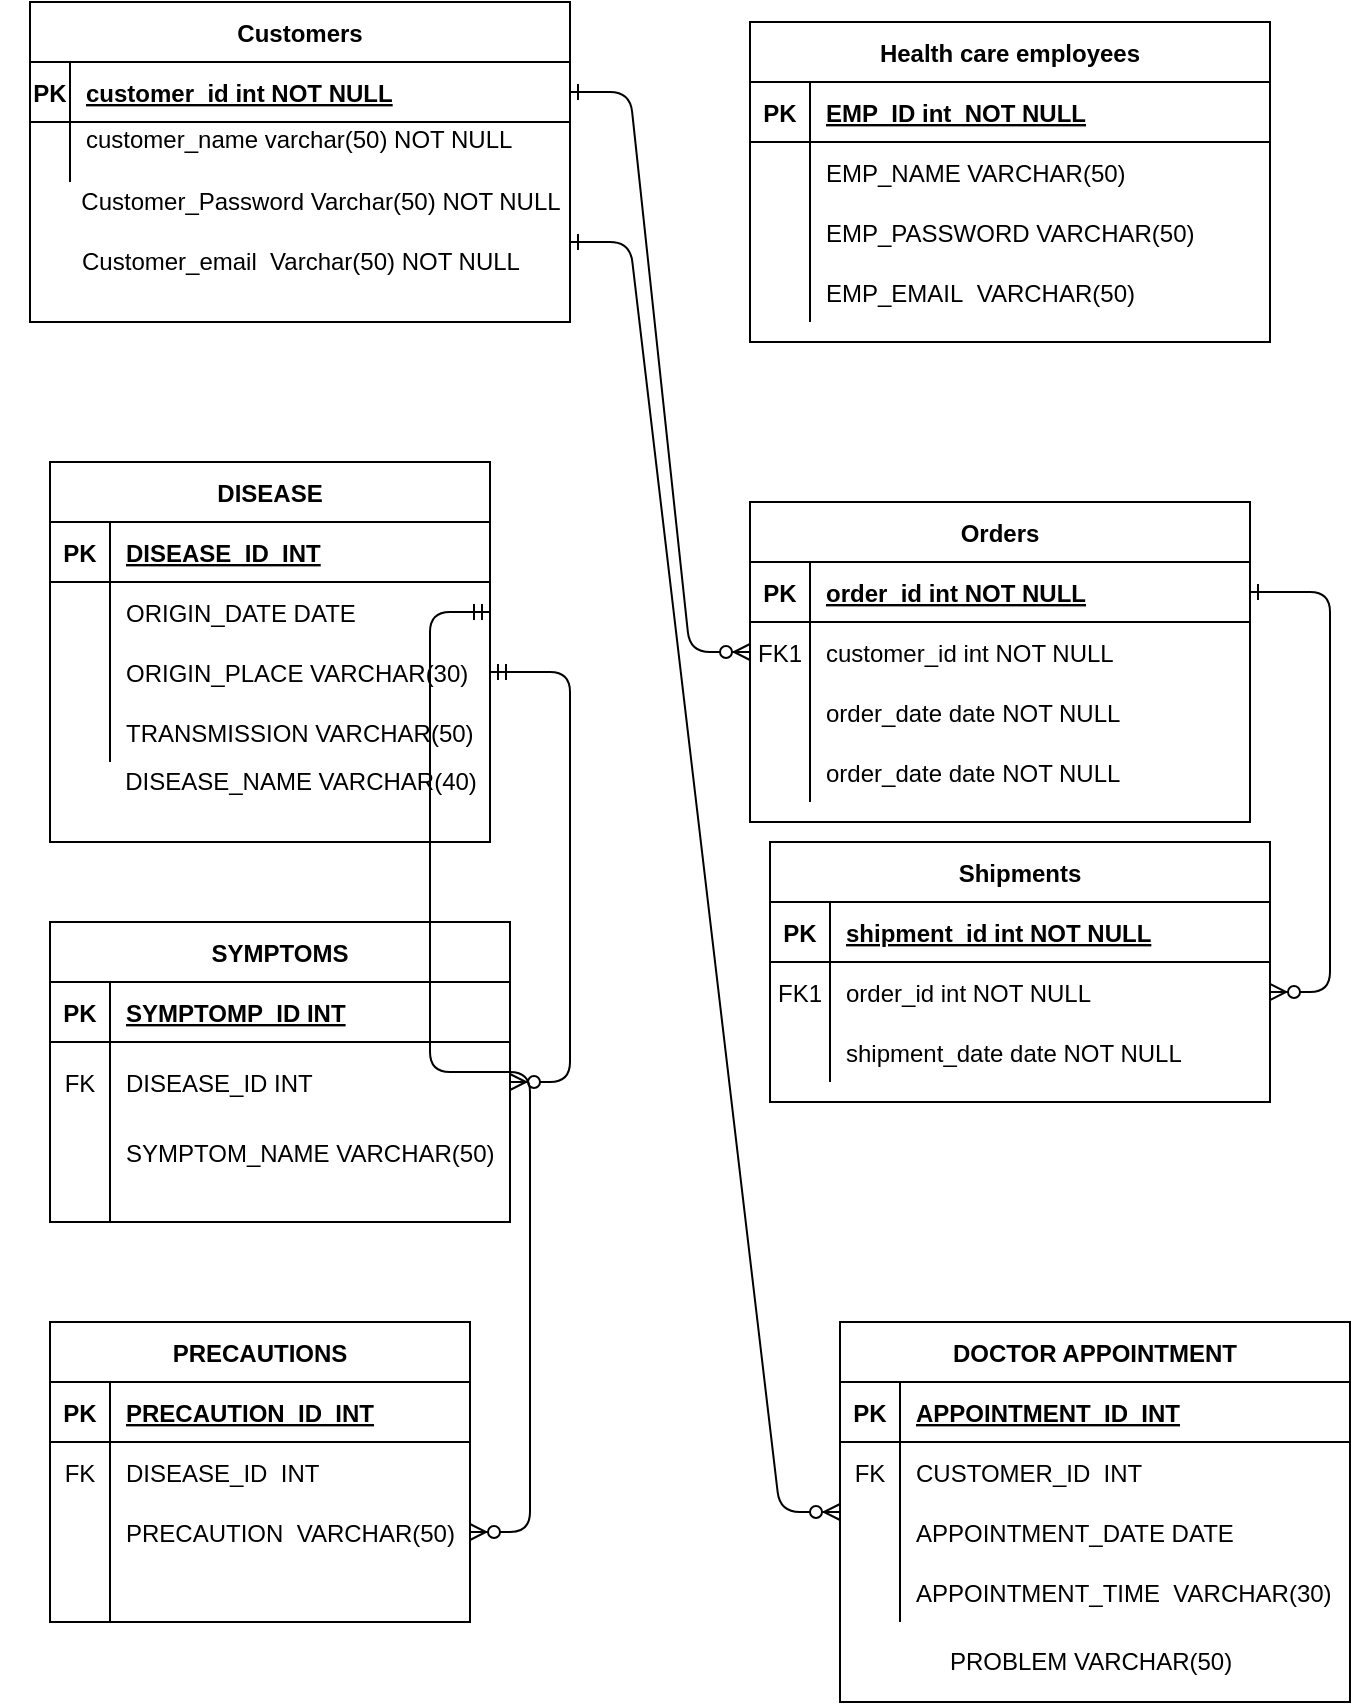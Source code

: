 <mxfile version="13.7.6" type="github">
  <diagram id="R2lEEEUBdFMjLlhIrx00" name="Page-1">
    <mxGraphModel dx="1038" dy="580" grid="1" gridSize="10" guides="1" tooltips="1" connect="1" arrows="1" fold="1" page="1" pageScale="1" pageWidth="850" pageHeight="1100" math="0" shadow="0" extFonts="Permanent Marker^https://fonts.googleapis.com/css?family=Permanent+Marker">
      <root>
        <mxCell id="0" />
        <mxCell id="1" parent="0" />
        <mxCell id="C-vyLk0tnHw3VtMMgP7b-1" value="" style="edgeStyle=entityRelationEdgeStyle;endArrow=ERzeroToMany;startArrow=ERone;endFill=1;startFill=0;" parent="1" source="C-vyLk0tnHw3VtMMgP7b-24" target="C-vyLk0tnHw3VtMMgP7b-6" edge="1">
          <mxGeometry width="100" height="100" relative="1" as="geometry">
            <mxPoint x="340" y="720" as="sourcePoint" />
            <mxPoint x="440" y="620" as="targetPoint" />
          </mxGeometry>
        </mxCell>
        <mxCell id="C-vyLk0tnHw3VtMMgP7b-12" value="" style="edgeStyle=entityRelationEdgeStyle;endArrow=ERzeroToMany;startArrow=ERone;endFill=1;startFill=0;" parent="1" source="C-vyLk0tnHw3VtMMgP7b-3" target="C-vyLk0tnHw3VtMMgP7b-17" edge="1">
          <mxGeometry width="100" height="100" relative="1" as="geometry">
            <mxPoint x="400" y="180" as="sourcePoint" />
            <mxPoint x="460" y="205" as="targetPoint" />
          </mxGeometry>
        </mxCell>
        <mxCell id="C-vyLk0tnHw3VtMMgP7b-13" value="Shipments" style="shape=table;startSize=30;container=1;collapsible=1;childLayout=tableLayout;fixedRows=1;rowLines=0;fontStyle=1;align=center;resizeLast=1;" parent="1" vertex="1">
          <mxGeometry x="480" y="430" width="250" height="130" as="geometry" />
        </mxCell>
        <mxCell id="C-vyLk0tnHw3VtMMgP7b-14" value="" style="shape=partialRectangle;collapsible=0;dropTarget=0;pointerEvents=0;fillColor=none;points=[[0,0.5],[1,0.5]];portConstraint=eastwest;top=0;left=0;right=0;bottom=1;" parent="C-vyLk0tnHw3VtMMgP7b-13" vertex="1">
          <mxGeometry y="30" width="250" height="30" as="geometry" />
        </mxCell>
        <mxCell id="C-vyLk0tnHw3VtMMgP7b-15" value="PK" style="shape=partialRectangle;overflow=hidden;connectable=0;fillColor=none;top=0;left=0;bottom=0;right=0;fontStyle=1;" parent="C-vyLk0tnHw3VtMMgP7b-14" vertex="1">
          <mxGeometry width="30" height="30" as="geometry" />
        </mxCell>
        <mxCell id="C-vyLk0tnHw3VtMMgP7b-16" value="shipment_id int NOT NULL " style="shape=partialRectangle;overflow=hidden;connectable=0;fillColor=none;top=0;left=0;bottom=0;right=0;align=left;spacingLeft=6;fontStyle=5;" parent="C-vyLk0tnHw3VtMMgP7b-14" vertex="1">
          <mxGeometry x="30" width="220" height="30" as="geometry" />
        </mxCell>
        <mxCell id="C-vyLk0tnHw3VtMMgP7b-17" value="" style="shape=partialRectangle;collapsible=0;dropTarget=0;pointerEvents=0;fillColor=none;points=[[0,0.5],[1,0.5]];portConstraint=eastwest;top=0;left=0;right=0;bottom=0;" parent="C-vyLk0tnHw3VtMMgP7b-13" vertex="1">
          <mxGeometry y="60" width="250" height="30" as="geometry" />
        </mxCell>
        <mxCell id="C-vyLk0tnHw3VtMMgP7b-18" value="FK1" style="shape=partialRectangle;overflow=hidden;connectable=0;fillColor=none;top=0;left=0;bottom=0;right=0;" parent="C-vyLk0tnHw3VtMMgP7b-17" vertex="1">
          <mxGeometry width="30" height="30" as="geometry" />
        </mxCell>
        <mxCell id="C-vyLk0tnHw3VtMMgP7b-19" value="order_id int NOT NULL" style="shape=partialRectangle;overflow=hidden;connectable=0;fillColor=none;top=0;left=0;bottom=0;right=0;align=left;spacingLeft=6;" parent="C-vyLk0tnHw3VtMMgP7b-17" vertex="1">
          <mxGeometry x="30" width="220" height="30" as="geometry" />
        </mxCell>
        <mxCell id="C-vyLk0tnHw3VtMMgP7b-20" value="" style="shape=partialRectangle;collapsible=0;dropTarget=0;pointerEvents=0;fillColor=none;points=[[0,0.5],[1,0.5]];portConstraint=eastwest;top=0;left=0;right=0;bottom=0;" parent="C-vyLk0tnHw3VtMMgP7b-13" vertex="1">
          <mxGeometry y="90" width="250" height="30" as="geometry" />
        </mxCell>
        <mxCell id="C-vyLk0tnHw3VtMMgP7b-21" value="" style="shape=partialRectangle;overflow=hidden;connectable=0;fillColor=none;top=0;left=0;bottom=0;right=0;" parent="C-vyLk0tnHw3VtMMgP7b-20" vertex="1">
          <mxGeometry width="30" height="30" as="geometry" />
        </mxCell>
        <mxCell id="C-vyLk0tnHw3VtMMgP7b-22" value="shipment_date date NOT NULL" style="shape=partialRectangle;overflow=hidden;connectable=0;fillColor=none;top=0;left=0;bottom=0;right=0;align=left;spacingLeft=6;" parent="C-vyLk0tnHw3VtMMgP7b-20" vertex="1">
          <mxGeometry x="30" width="220" height="30" as="geometry" />
        </mxCell>
        <mxCell id="C-vyLk0tnHw3VtMMgP7b-2" value="Orders" style="shape=table;startSize=30;container=1;collapsible=1;childLayout=tableLayout;fixedRows=1;rowLines=0;fontStyle=1;align=center;resizeLast=1;" parent="1" vertex="1">
          <mxGeometry x="470" y="260" width="250" height="160" as="geometry" />
        </mxCell>
        <mxCell id="C-vyLk0tnHw3VtMMgP7b-3" value="" style="shape=partialRectangle;collapsible=0;dropTarget=0;pointerEvents=0;fillColor=none;points=[[0,0.5],[1,0.5]];portConstraint=eastwest;top=0;left=0;right=0;bottom=1;" parent="C-vyLk0tnHw3VtMMgP7b-2" vertex="1">
          <mxGeometry y="30" width="250" height="30" as="geometry" />
        </mxCell>
        <mxCell id="C-vyLk0tnHw3VtMMgP7b-4" value="PK" style="shape=partialRectangle;overflow=hidden;connectable=0;fillColor=none;top=0;left=0;bottom=0;right=0;fontStyle=1;" parent="C-vyLk0tnHw3VtMMgP7b-3" vertex="1">
          <mxGeometry width="30" height="30" as="geometry" />
        </mxCell>
        <mxCell id="C-vyLk0tnHw3VtMMgP7b-5" value="order_id int NOT NULL " style="shape=partialRectangle;overflow=hidden;connectable=0;fillColor=none;top=0;left=0;bottom=0;right=0;align=left;spacingLeft=6;fontStyle=5;" parent="C-vyLk0tnHw3VtMMgP7b-3" vertex="1">
          <mxGeometry x="30" width="220" height="30" as="geometry" />
        </mxCell>
        <mxCell id="C-vyLk0tnHw3VtMMgP7b-6" value="" style="shape=partialRectangle;collapsible=0;dropTarget=0;pointerEvents=0;fillColor=none;points=[[0,0.5],[1,0.5]];portConstraint=eastwest;top=0;left=0;right=0;bottom=0;" parent="C-vyLk0tnHw3VtMMgP7b-2" vertex="1">
          <mxGeometry y="60" width="250" height="30" as="geometry" />
        </mxCell>
        <mxCell id="C-vyLk0tnHw3VtMMgP7b-7" value="FK1" style="shape=partialRectangle;overflow=hidden;connectable=0;fillColor=none;top=0;left=0;bottom=0;right=0;" parent="C-vyLk0tnHw3VtMMgP7b-6" vertex="1">
          <mxGeometry width="30" height="30" as="geometry" />
        </mxCell>
        <mxCell id="C-vyLk0tnHw3VtMMgP7b-8" value="customer_id int NOT NULL" style="shape=partialRectangle;overflow=hidden;connectable=0;fillColor=none;top=0;left=0;bottom=0;right=0;align=left;spacingLeft=6;" parent="C-vyLk0tnHw3VtMMgP7b-6" vertex="1">
          <mxGeometry x="30" width="220" height="30" as="geometry" />
        </mxCell>
        <mxCell id="FscXPkhlAiSDtv8ucM3P-22" value="" style="shape=partialRectangle;collapsible=0;dropTarget=0;pointerEvents=0;fillColor=none;points=[[0,0.5],[1,0.5]];portConstraint=eastwest;top=0;left=0;right=0;bottom=0;" vertex="1" parent="C-vyLk0tnHw3VtMMgP7b-2">
          <mxGeometry y="90" width="250" height="30" as="geometry" />
        </mxCell>
        <mxCell id="FscXPkhlAiSDtv8ucM3P-23" value="" style="shape=partialRectangle;overflow=hidden;connectable=0;fillColor=none;top=0;left=0;bottom=0;right=0;" vertex="1" parent="FscXPkhlAiSDtv8ucM3P-22">
          <mxGeometry width="30" height="30" as="geometry" />
        </mxCell>
        <mxCell id="FscXPkhlAiSDtv8ucM3P-24" value="order_date date NOT NULL" style="shape=partialRectangle;overflow=hidden;connectable=0;fillColor=none;top=0;left=0;bottom=0;right=0;align=left;spacingLeft=6;" vertex="1" parent="FscXPkhlAiSDtv8ucM3P-22">
          <mxGeometry x="30" width="220" height="30" as="geometry" />
        </mxCell>
        <mxCell id="C-vyLk0tnHw3VtMMgP7b-9" value="" style="shape=partialRectangle;collapsible=0;dropTarget=0;pointerEvents=0;fillColor=none;points=[[0,0.5],[1,0.5]];portConstraint=eastwest;top=0;left=0;right=0;bottom=0;" parent="C-vyLk0tnHw3VtMMgP7b-2" vertex="1">
          <mxGeometry y="120" width="250" height="30" as="geometry" />
        </mxCell>
        <mxCell id="C-vyLk0tnHw3VtMMgP7b-10" value="" style="shape=partialRectangle;overflow=hidden;connectable=0;fillColor=none;top=0;left=0;bottom=0;right=0;" parent="C-vyLk0tnHw3VtMMgP7b-9" vertex="1">
          <mxGeometry width="30" height="30" as="geometry" />
        </mxCell>
        <mxCell id="C-vyLk0tnHw3VtMMgP7b-11" value="order_date date NOT NULL" style="shape=partialRectangle;overflow=hidden;connectable=0;fillColor=none;top=0;left=0;bottom=0;right=0;align=left;spacingLeft=6;" parent="C-vyLk0tnHw3VtMMgP7b-9" vertex="1">
          <mxGeometry x="30" width="220" height="30" as="geometry" />
        </mxCell>
        <mxCell id="FscXPkhlAiSDtv8ucM3P-1" value="Health care employees" style="shape=table;startSize=30;container=1;collapsible=1;childLayout=tableLayout;fixedRows=1;rowLines=0;fontStyle=1;align=center;resizeLast=1;" vertex="1" parent="1">
          <mxGeometry x="470" y="20" width="260" height="160" as="geometry" />
        </mxCell>
        <mxCell id="FscXPkhlAiSDtv8ucM3P-2" value="" style="shape=partialRectangle;collapsible=0;dropTarget=0;pointerEvents=0;fillColor=none;top=0;left=0;bottom=1;right=0;points=[[0,0.5],[1,0.5]];portConstraint=eastwest;" vertex="1" parent="FscXPkhlAiSDtv8ucM3P-1">
          <mxGeometry y="30" width="260" height="30" as="geometry" />
        </mxCell>
        <mxCell id="FscXPkhlAiSDtv8ucM3P-3" value="PK" style="shape=partialRectangle;connectable=0;fillColor=none;top=0;left=0;bottom=0;right=0;fontStyle=1;overflow=hidden;" vertex="1" parent="FscXPkhlAiSDtv8ucM3P-2">
          <mxGeometry width="30" height="30" as="geometry" />
        </mxCell>
        <mxCell id="FscXPkhlAiSDtv8ucM3P-4" value="EMP_ID int  NOT NULL" style="shape=partialRectangle;connectable=0;fillColor=none;top=0;left=0;bottom=0;right=0;align=left;spacingLeft=6;fontStyle=5;overflow=hidden;" vertex="1" parent="FscXPkhlAiSDtv8ucM3P-2">
          <mxGeometry x="30" width="230" height="30" as="geometry" />
        </mxCell>
        <mxCell id="FscXPkhlAiSDtv8ucM3P-5" value="" style="shape=partialRectangle;collapsible=0;dropTarget=0;pointerEvents=0;fillColor=none;top=0;left=0;bottom=0;right=0;points=[[0,0.5],[1,0.5]];portConstraint=eastwest;" vertex="1" parent="FscXPkhlAiSDtv8ucM3P-1">
          <mxGeometry y="60" width="260" height="30" as="geometry" />
        </mxCell>
        <mxCell id="FscXPkhlAiSDtv8ucM3P-6" value="" style="shape=partialRectangle;connectable=0;fillColor=none;top=0;left=0;bottom=0;right=0;editable=1;overflow=hidden;" vertex="1" parent="FscXPkhlAiSDtv8ucM3P-5">
          <mxGeometry width="30" height="30" as="geometry" />
        </mxCell>
        <mxCell id="FscXPkhlAiSDtv8ucM3P-7" value="EMP_NAME VARCHAR(50)" style="shape=partialRectangle;connectable=0;fillColor=none;top=0;left=0;bottom=0;right=0;align=left;spacingLeft=6;overflow=hidden;" vertex="1" parent="FscXPkhlAiSDtv8ucM3P-5">
          <mxGeometry x="30" width="230" height="30" as="geometry" />
        </mxCell>
        <mxCell id="FscXPkhlAiSDtv8ucM3P-8" value="" style="shape=partialRectangle;collapsible=0;dropTarget=0;pointerEvents=0;fillColor=none;top=0;left=0;bottom=0;right=0;points=[[0,0.5],[1,0.5]];portConstraint=eastwest;" vertex="1" parent="FscXPkhlAiSDtv8ucM3P-1">
          <mxGeometry y="90" width="260" height="30" as="geometry" />
        </mxCell>
        <mxCell id="FscXPkhlAiSDtv8ucM3P-9" value="" style="shape=partialRectangle;connectable=0;fillColor=none;top=0;left=0;bottom=0;right=0;editable=1;overflow=hidden;" vertex="1" parent="FscXPkhlAiSDtv8ucM3P-8">
          <mxGeometry width="30" height="30" as="geometry" />
        </mxCell>
        <mxCell id="FscXPkhlAiSDtv8ucM3P-10" value="EMP_PASSWORD VARCHAR(50)" style="shape=partialRectangle;connectable=0;fillColor=none;top=0;left=0;bottom=0;right=0;align=left;spacingLeft=6;overflow=hidden;" vertex="1" parent="FscXPkhlAiSDtv8ucM3P-8">
          <mxGeometry x="30" width="230" height="30" as="geometry" />
        </mxCell>
        <mxCell id="FscXPkhlAiSDtv8ucM3P-11" value="" style="shape=partialRectangle;collapsible=0;dropTarget=0;pointerEvents=0;fillColor=none;top=0;left=0;bottom=0;right=0;points=[[0,0.5],[1,0.5]];portConstraint=eastwest;" vertex="1" parent="FscXPkhlAiSDtv8ucM3P-1">
          <mxGeometry y="120" width="260" height="30" as="geometry" />
        </mxCell>
        <mxCell id="FscXPkhlAiSDtv8ucM3P-12" value="" style="shape=partialRectangle;connectable=0;fillColor=none;top=0;left=0;bottom=0;right=0;editable=1;overflow=hidden;" vertex="1" parent="FscXPkhlAiSDtv8ucM3P-11">
          <mxGeometry width="30" height="30" as="geometry" />
        </mxCell>
        <mxCell id="FscXPkhlAiSDtv8ucM3P-13" value="EMP_EMAIL  VARCHAR(50)" style="shape=partialRectangle;connectable=0;fillColor=none;top=0;left=0;bottom=0;right=0;align=left;spacingLeft=6;overflow=hidden;" vertex="1" parent="FscXPkhlAiSDtv8ucM3P-11">
          <mxGeometry x="30" width="230" height="30" as="geometry" />
        </mxCell>
        <mxCell id="C-vyLk0tnHw3VtMMgP7b-23" value="Customers" style="shape=table;startSize=30;container=1;collapsible=1;childLayout=tableLayout;fixedRows=1;rowLines=0;fontStyle=1;align=center;resizeLast=1;" parent="1" vertex="1">
          <mxGeometry x="110" y="10" width="270" height="160" as="geometry" />
        </mxCell>
        <mxCell id="C-vyLk0tnHw3VtMMgP7b-24" value="" style="shape=partialRectangle;collapsible=0;dropTarget=0;pointerEvents=0;fillColor=none;points=[[0,0.5],[1,0.5]];portConstraint=eastwest;top=0;left=0;right=0;bottom=1;" parent="C-vyLk0tnHw3VtMMgP7b-23" vertex="1">
          <mxGeometry y="30" width="270" height="30" as="geometry" />
        </mxCell>
        <mxCell id="C-vyLk0tnHw3VtMMgP7b-25" value="PK" style="shape=partialRectangle;overflow=hidden;connectable=0;fillColor=none;top=0;left=0;bottom=0;right=0;fontStyle=1;" parent="C-vyLk0tnHw3VtMMgP7b-24" vertex="1">
          <mxGeometry width="20" height="30" as="geometry" />
        </mxCell>
        <mxCell id="C-vyLk0tnHw3VtMMgP7b-26" value="customer_id int NOT NULL " style="shape=partialRectangle;overflow=hidden;connectable=0;fillColor=none;top=0;left=0;bottom=0;right=0;align=left;spacingLeft=6;fontStyle=5;" parent="C-vyLk0tnHw3VtMMgP7b-24" vertex="1">
          <mxGeometry x="20" width="250" height="30" as="geometry" />
        </mxCell>
        <mxCell id="C-vyLk0tnHw3VtMMgP7b-27" value="" style="shape=partialRectangle;collapsible=0;dropTarget=0;pointerEvents=0;fillColor=none;points=[[0,0.5],[1,0.5]];portConstraint=eastwest;top=0;left=0;right=0;bottom=0;" parent="C-vyLk0tnHw3VtMMgP7b-23" vertex="1">
          <mxGeometry y="60" width="270" height="30" as="geometry" />
        </mxCell>
        <mxCell id="C-vyLk0tnHw3VtMMgP7b-28" value="" style="shape=partialRectangle;overflow=hidden;connectable=0;fillColor=none;top=0;left=0;bottom=0;right=0;" parent="C-vyLk0tnHw3VtMMgP7b-27" vertex="1">
          <mxGeometry width="20" height="30" as="geometry" />
        </mxCell>
        <mxCell id="C-vyLk0tnHw3VtMMgP7b-29" value="customer_name varchar(50) NOT NULL&#xa;&#xa;" style="shape=partialRectangle;overflow=hidden;connectable=0;fillColor=none;top=0;left=0;bottom=0;right=0;align=left;spacingLeft=6;" parent="C-vyLk0tnHw3VtMMgP7b-27" vertex="1">
          <mxGeometry x="20" width="250" height="30" as="geometry" />
        </mxCell>
        <mxCell id="FscXPkhlAiSDtv8ucM3P-14" value="&amp;nbsp; &amp;nbsp; &amp;nbsp; &amp;nbsp; &amp;nbsp;Customer_Password Varchar(50) NOT NULL&lt;br&gt;" style="text;html=1;align=center;verticalAlign=middle;resizable=0;points=[];autosize=1;" vertex="1" parent="1">
          <mxGeometry x="95" y="100" width="290" height="20" as="geometry" />
        </mxCell>
        <mxCell id="FscXPkhlAiSDtv8ucM3P-18" value="Customer_email&amp;nbsp; Varchar(50) NOT NULL" style="text;html=1;align=center;verticalAlign=middle;resizable=0;points=[];autosize=1;" vertex="1" parent="1">
          <mxGeometry x="130" y="130" width="230" height="20" as="geometry" />
        </mxCell>
        <mxCell id="FscXPkhlAiSDtv8ucM3P-25" value="DISEASE" style="shape=table;startSize=30;container=1;collapsible=1;childLayout=tableLayout;fixedRows=1;rowLines=0;fontStyle=1;align=center;resizeLast=1;" vertex="1" parent="1">
          <mxGeometry x="120" y="240" width="220" height="190" as="geometry" />
        </mxCell>
        <mxCell id="FscXPkhlAiSDtv8ucM3P-26" value="" style="shape=partialRectangle;collapsible=0;dropTarget=0;pointerEvents=0;fillColor=none;top=0;left=0;bottom=1;right=0;points=[[0,0.5],[1,0.5]];portConstraint=eastwest;" vertex="1" parent="FscXPkhlAiSDtv8ucM3P-25">
          <mxGeometry y="30" width="220" height="30" as="geometry" />
        </mxCell>
        <mxCell id="FscXPkhlAiSDtv8ucM3P-27" value="PK" style="shape=partialRectangle;connectable=0;fillColor=none;top=0;left=0;bottom=0;right=0;fontStyle=1;overflow=hidden;" vertex="1" parent="FscXPkhlAiSDtv8ucM3P-26">
          <mxGeometry width="30" height="30" as="geometry" />
        </mxCell>
        <mxCell id="FscXPkhlAiSDtv8ucM3P-28" value="DISEASE_ID  INT" style="shape=partialRectangle;connectable=0;fillColor=none;top=0;left=0;bottom=0;right=0;align=left;spacingLeft=6;fontStyle=5;overflow=hidden;" vertex="1" parent="FscXPkhlAiSDtv8ucM3P-26">
          <mxGeometry x="30" width="190" height="30" as="geometry" />
        </mxCell>
        <mxCell id="FscXPkhlAiSDtv8ucM3P-29" value="" style="shape=partialRectangle;collapsible=0;dropTarget=0;pointerEvents=0;fillColor=none;top=0;left=0;bottom=0;right=0;points=[[0,0.5],[1,0.5]];portConstraint=eastwest;" vertex="1" parent="FscXPkhlAiSDtv8ucM3P-25">
          <mxGeometry y="60" width="220" height="30" as="geometry" />
        </mxCell>
        <mxCell id="FscXPkhlAiSDtv8ucM3P-30" value="" style="shape=partialRectangle;connectable=0;fillColor=none;top=0;left=0;bottom=0;right=0;editable=1;overflow=hidden;" vertex="1" parent="FscXPkhlAiSDtv8ucM3P-29">
          <mxGeometry width="30" height="30" as="geometry" />
        </mxCell>
        <mxCell id="FscXPkhlAiSDtv8ucM3P-31" value="ORIGIN_DATE DATE" style="shape=partialRectangle;connectable=0;fillColor=none;top=0;left=0;bottom=0;right=0;align=left;spacingLeft=6;overflow=hidden;" vertex="1" parent="FscXPkhlAiSDtv8ucM3P-29">
          <mxGeometry x="30" width="190" height="30" as="geometry" />
        </mxCell>
        <mxCell id="FscXPkhlAiSDtv8ucM3P-32" value="" style="shape=partialRectangle;collapsible=0;dropTarget=0;pointerEvents=0;fillColor=none;top=0;left=0;bottom=0;right=0;points=[[0,0.5],[1,0.5]];portConstraint=eastwest;" vertex="1" parent="FscXPkhlAiSDtv8ucM3P-25">
          <mxGeometry y="90" width="220" height="30" as="geometry" />
        </mxCell>
        <mxCell id="FscXPkhlAiSDtv8ucM3P-33" value="" style="shape=partialRectangle;connectable=0;fillColor=none;top=0;left=0;bottom=0;right=0;editable=1;overflow=hidden;" vertex="1" parent="FscXPkhlAiSDtv8ucM3P-32">
          <mxGeometry width="30" height="30" as="geometry" />
        </mxCell>
        <mxCell id="FscXPkhlAiSDtv8ucM3P-34" value="ORIGIN_PLACE VARCHAR(30)" style="shape=partialRectangle;connectable=0;fillColor=none;top=0;left=0;bottom=0;right=0;align=left;spacingLeft=6;overflow=hidden;" vertex="1" parent="FscXPkhlAiSDtv8ucM3P-32">
          <mxGeometry x="30" width="190" height="30" as="geometry" />
        </mxCell>
        <mxCell id="FscXPkhlAiSDtv8ucM3P-35" value="" style="shape=partialRectangle;collapsible=0;dropTarget=0;pointerEvents=0;fillColor=none;top=0;left=0;bottom=0;right=0;points=[[0,0.5],[1,0.5]];portConstraint=eastwest;" vertex="1" parent="FscXPkhlAiSDtv8ucM3P-25">
          <mxGeometry y="120" width="220" height="30" as="geometry" />
        </mxCell>
        <mxCell id="FscXPkhlAiSDtv8ucM3P-36" value="" style="shape=partialRectangle;connectable=0;fillColor=none;top=0;left=0;bottom=0;right=0;editable=1;overflow=hidden;" vertex="1" parent="FscXPkhlAiSDtv8ucM3P-35">
          <mxGeometry width="30" height="30" as="geometry" />
        </mxCell>
        <mxCell id="FscXPkhlAiSDtv8ucM3P-37" value="TRANSMISSION VARCHAR(50)" style="shape=partialRectangle;connectable=0;fillColor=none;top=0;left=0;bottom=0;right=0;align=left;spacingLeft=6;overflow=hidden;" vertex="1" parent="FscXPkhlAiSDtv8ucM3P-35">
          <mxGeometry x="30" width="190" height="30" as="geometry" />
        </mxCell>
        <mxCell id="FscXPkhlAiSDtv8ucM3P-51" value="SYMPTOMS" style="shape=table;startSize=30;container=1;collapsible=1;childLayout=tableLayout;fixedRows=1;rowLines=0;fontStyle=1;align=center;resizeLast=1;" vertex="1" parent="1">
          <mxGeometry x="120" y="470" width="230" height="150" as="geometry" />
        </mxCell>
        <mxCell id="FscXPkhlAiSDtv8ucM3P-52" value="" style="shape=partialRectangle;collapsible=0;dropTarget=0;pointerEvents=0;fillColor=none;top=0;left=0;bottom=1;right=0;points=[[0,0.5],[1,0.5]];portConstraint=eastwest;" vertex="1" parent="FscXPkhlAiSDtv8ucM3P-51">
          <mxGeometry y="30" width="230" height="30" as="geometry" />
        </mxCell>
        <mxCell id="FscXPkhlAiSDtv8ucM3P-53" value="PK" style="shape=partialRectangle;connectable=0;fillColor=none;top=0;left=0;bottom=0;right=0;fontStyle=1;overflow=hidden;" vertex="1" parent="FscXPkhlAiSDtv8ucM3P-52">
          <mxGeometry width="30" height="30" as="geometry" />
        </mxCell>
        <mxCell id="FscXPkhlAiSDtv8ucM3P-54" value="SYMPTOMP_ID INT" style="shape=partialRectangle;connectable=0;fillColor=none;top=0;left=0;bottom=0;right=0;align=left;spacingLeft=6;fontStyle=5;overflow=hidden;" vertex="1" parent="FscXPkhlAiSDtv8ucM3P-52">
          <mxGeometry x="30" width="200" height="30" as="geometry" />
        </mxCell>
        <mxCell id="FscXPkhlAiSDtv8ucM3P-55" value="" style="shape=partialRectangle;collapsible=0;dropTarget=0;pointerEvents=0;fillColor=none;top=0;left=0;bottom=0;right=0;points=[[0,0.5],[1,0.5]];portConstraint=eastwest;" vertex="1" parent="FscXPkhlAiSDtv8ucM3P-51">
          <mxGeometry y="60" width="230" height="40" as="geometry" />
        </mxCell>
        <mxCell id="FscXPkhlAiSDtv8ucM3P-56" value="FK" style="shape=partialRectangle;connectable=0;fillColor=none;top=0;left=0;bottom=0;right=0;editable=1;overflow=hidden;" vertex="1" parent="FscXPkhlAiSDtv8ucM3P-55">
          <mxGeometry width="30" height="40" as="geometry" />
        </mxCell>
        <mxCell id="FscXPkhlAiSDtv8ucM3P-57" value="DISEASE_ID INT" style="shape=partialRectangle;connectable=0;fillColor=none;top=0;left=0;bottom=0;right=0;align=left;spacingLeft=6;overflow=hidden;" vertex="1" parent="FscXPkhlAiSDtv8ucM3P-55">
          <mxGeometry x="30" width="200" height="40" as="geometry" />
        </mxCell>
        <mxCell id="FscXPkhlAiSDtv8ucM3P-58" value="" style="shape=partialRectangle;collapsible=0;dropTarget=0;pointerEvents=0;fillColor=none;top=0;left=0;bottom=0;right=0;points=[[0,0.5],[1,0.5]];portConstraint=eastwest;" vertex="1" parent="FscXPkhlAiSDtv8ucM3P-51">
          <mxGeometry y="100" width="230" height="30" as="geometry" />
        </mxCell>
        <mxCell id="FscXPkhlAiSDtv8ucM3P-59" value="" style="shape=partialRectangle;connectable=0;fillColor=none;top=0;left=0;bottom=0;right=0;editable=1;overflow=hidden;" vertex="1" parent="FscXPkhlAiSDtv8ucM3P-58">
          <mxGeometry width="30" height="30" as="geometry" />
        </mxCell>
        <mxCell id="FscXPkhlAiSDtv8ucM3P-60" value="SYMPTOM_NAME VARCHAR(50)" style="shape=partialRectangle;connectable=0;fillColor=none;top=0;left=0;bottom=0;right=0;align=left;spacingLeft=6;overflow=hidden;" vertex="1" parent="FscXPkhlAiSDtv8ucM3P-58">
          <mxGeometry x="30" width="200" height="30" as="geometry" />
        </mxCell>
        <mxCell id="FscXPkhlAiSDtv8ucM3P-61" value="" style="shape=partialRectangle;collapsible=0;dropTarget=0;pointerEvents=0;fillColor=none;top=0;left=0;bottom=0;right=0;points=[[0,0.5],[1,0.5]];portConstraint=eastwest;" vertex="1" parent="FscXPkhlAiSDtv8ucM3P-51">
          <mxGeometry y="130" width="230" height="20" as="geometry" />
        </mxCell>
        <mxCell id="FscXPkhlAiSDtv8ucM3P-62" value="" style="shape=partialRectangle;connectable=0;fillColor=none;top=0;left=0;bottom=0;right=0;editable=1;overflow=hidden;" vertex="1" parent="FscXPkhlAiSDtv8ucM3P-61">
          <mxGeometry width="30" height="20" as="geometry" />
        </mxCell>
        <mxCell id="FscXPkhlAiSDtv8ucM3P-63" value="" style="shape=partialRectangle;connectable=0;fillColor=none;top=0;left=0;bottom=0;right=0;align=left;spacingLeft=6;overflow=hidden;" vertex="1" parent="FscXPkhlAiSDtv8ucM3P-61">
          <mxGeometry x="30" width="200" height="20" as="geometry" />
        </mxCell>
        <mxCell id="FscXPkhlAiSDtv8ucM3P-64" value="DISEASE_NAME VARCHAR(40)" style="text;html=1;align=center;verticalAlign=middle;resizable=0;points=[];autosize=1;" vertex="1" parent="1">
          <mxGeometry x="150" y="390" width="190" height="20" as="geometry" />
        </mxCell>
        <mxCell id="FscXPkhlAiSDtv8ucM3P-65" value="" style="edgeStyle=entityRelationEdgeStyle;fontSize=12;html=1;endArrow=ERzeroToMany;startArrow=ERmandOne;exitX=1;exitY=0.5;exitDx=0;exitDy=0;" edge="1" parent="1" source="FscXPkhlAiSDtv8ucM3P-32" target="FscXPkhlAiSDtv8ucM3P-55">
          <mxGeometry width="100" height="100" relative="1" as="geometry">
            <mxPoint x="380" y="480" as="sourcePoint" />
            <mxPoint x="480" y="380" as="targetPoint" />
          </mxGeometry>
        </mxCell>
        <mxCell id="FscXPkhlAiSDtv8ucM3P-79" value="" style="edgeStyle=entityRelationEdgeStyle;fontSize=12;html=1;endArrow=ERzeroToMany;startArrow=ERmandOne;exitX=1;exitY=0.5;exitDx=0;exitDy=0;" edge="1" parent="1" source="FscXPkhlAiSDtv8ucM3P-29" target="FscXPkhlAiSDtv8ucM3P-73">
          <mxGeometry width="100" height="100" relative="1" as="geometry">
            <mxPoint x="65" y="380" as="sourcePoint" />
            <mxPoint x="400" y="750.8" as="targetPoint" />
          </mxGeometry>
        </mxCell>
        <mxCell id="FscXPkhlAiSDtv8ucM3P-81" value="DOCTOR APPOINTMENT" style="shape=table;startSize=30;container=1;collapsible=1;childLayout=tableLayout;fixedRows=1;rowLines=0;fontStyle=1;align=center;resizeLast=1;" vertex="1" parent="1">
          <mxGeometry x="515" y="670" width="255" height="190" as="geometry" />
        </mxCell>
        <mxCell id="FscXPkhlAiSDtv8ucM3P-82" value="" style="shape=partialRectangle;collapsible=0;dropTarget=0;pointerEvents=0;fillColor=none;top=0;left=0;bottom=1;right=0;points=[[0,0.5],[1,0.5]];portConstraint=eastwest;" vertex="1" parent="FscXPkhlAiSDtv8ucM3P-81">
          <mxGeometry y="30" width="255" height="30" as="geometry" />
        </mxCell>
        <mxCell id="FscXPkhlAiSDtv8ucM3P-83" value="PK" style="shape=partialRectangle;connectable=0;fillColor=none;top=0;left=0;bottom=0;right=0;fontStyle=1;overflow=hidden;" vertex="1" parent="FscXPkhlAiSDtv8ucM3P-82">
          <mxGeometry width="30" height="30" as="geometry" />
        </mxCell>
        <mxCell id="FscXPkhlAiSDtv8ucM3P-84" value="APPOINTMENT_ID  INT" style="shape=partialRectangle;connectable=0;fillColor=none;top=0;left=0;bottom=0;right=0;align=left;spacingLeft=6;fontStyle=5;overflow=hidden;" vertex="1" parent="FscXPkhlAiSDtv8ucM3P-82">
          <mxGeometry x="30" width="225" height="30" as="geometry" />
        </mxCell>
        <mxCell id="FscXPkhlAiSDtv8ucM3P-85" value="" style="shape=partialRectangle;collapsible=0;dropTarget=0;pointerEvents=0;fillColor=none;top=0;left=0;bottom=0;right=0;points=[[0,0.5],[1,0.5]];portConstraint=eastwest;" vertex="1" parent="FscXPkhlAiSDtv8ucM3P-81">
          <mxGeometry y="60" width="255" height="30" as="geometry" />
        </mxCell>
        <mxCell id="FscXPkhlAiSDtv8ucM3P-86" value="FK" style="shape=partialRectangle;connectable=0;fillColor=none;top=0;left=0;bottom=0;right=0;editable=1;overflow=hidden;" vertex="1" parent="FscXPkhlAiSDtv8ucM3P-85">
          <mxGeometry width="30" height="30" as="geometry" />
        </mxCell>
        <mxCell id="FscXPkhlAiSDtv8ucM3P-87" value="CUSTOMER_ID  INT" style="shape=partialRectangle;connectable=0;fillColor=none;top=0;left=0;bottom=0;right=0;align=left;spacingLeft=6;overflow=hidden;" vertex="1" parent="FscXPkhlAiSDtv8ucM3P-85">
          <mxGeometry x="30" width="225" height="30" as="geometry" />
        </mxCell>
        <mxCell id="FscXPkhlAiSDtv8ucM3P-88" value="" style="shape=partialRectangle;collapsible=0;dropTarget=0;pointerEvents=0;fillColor=none;top=0;left=0;bottom=0;right=0;points=[[0,0.5],[1,0.5]];portConstraint=eastwest;" vertex="1" parent="FscXPkhlAiSDtv8ucM3P-81">
          <mxGeometry y="90" width="255" height="30" as="geometry" />
        </mxCell>
        <mxCell id="FscXPkhlAiSDtv8ucM3P-89" value="" style="shape=partialRectangle;connectable=0;fillColor=none;top=0;left=0;bottom=0;right=0;editable=1;overflow=hidden;" vertex="1" parent="FscXPkhlAiSDtv8ucM3P-88">
          <mxGeometry width="30" height="30" as="geometry" />
        </mxCell>
        <mxCell id="FscXPkhlAiSDtv8ucM3P-90" value="APPOINTMENT_DATE DATE" style="shape=partialRectangle;connectable=0;fillColor=none;top=0;left=0;bottom=0;right=0;align=left;spacingLeft=6;overflow=hidden;" vertex="1" parent="FscXPkhlAiSDtv8ucM3P-88">
          <mxGeometry x="30" width="225" height="30" as="geometry" />
        </mxCell>
        <mxCell id="FscXPkhlAiSDtv8ucM3P-91" value="" style="shape=partialRectangle;collapsible=0;dropTarget=0;pointerEvents=0;fillColor=none;top=0;left=0;bottom=0;right=0;points=[[0,0.5],[1,0.5]];portConstraint=eastwest;" vertex="1" parent="FscXPkhlAiSDtv8ucM3P-81">
          <mxGeometry y="120" width="255" height="30" as="geometry" />
        </mxCell>
        <mxCell id="FscXPkhlAiSDtv8ucM3P-92" value="" style="shape=partialRectangle;connectable=0;fillColor=none;top=0;left=0;bottom=0;right=0;editable=1;overflow=hidden;" vertex="1" parent="FscXPkhlAiSDtv8ucM3P-91">
          <mxGeometry width="30" height="30" as="geometry" />
        </mxCell>
        <mxCell id="FscXPkhlAiSDtv8ucM3P-93" value="APPOINTMENT_TIME  VARCHAR(30)" style="shape=partialRectangle;connectable=0;fillColor=none;top=0;left=0;bottom=0;right=0;align=left;spacingLeft=6;overflow=hidden;" vertex="1" parent="FscXPkhlAiSDtv8ucM3P-91">
          <mxGeometry x="30" width="225" height="30" as="geometry" />
        </mxCell>
        <mxCell id="FscXPkhlAiSDtv8ucM3P-94" value="PROBLEM VARCHAR(50)" style="text;html=1;align=center;verticalAlign=middle;resizable=0;points=[];autosize=1;" vertex="1" parent="1">
          <mxGeometry x="560" y="830" width="160" height="20" as="geometry" />
        </mxCell>
        <mxCell id="FscXPkhlAiSDtv8ucM3P-66" value="PRECAUTIONS" style="shape=table;startSize=30;container=1;collapsible=1;childLayout=tableLayout;fixedRows=1;rowLines=0;fontStyle=1;align=center;resizeLast=1;" vertex="1" parent="1">
          <mxGeometry x="120" y="670" width="210" height="150" as="geometry" />
        </mxCell>
        <mxCell id="FscXPkhlAiSDtv8ucM3P-67" value="" style="shape=partialRectangle;collapsible=0;dropTarget=0;pointerEvents=0;fillColor=none;top=0;left=0;bottom=1;right=0;points=[[0,0.5],[1,0.5]];portConstraint=eastwest;" vertex="1" parent="FscXPkhlAiSDtv8ucM3P-66">
          <mxGeometry y="30" width="210" height="30" as="geometry" />
        </mxCell>
        <mxCell id="FscXPkhlAiSDtv8ucM3P-68" value="PK" style="shape=partialRectangle;connectable=0;fillColor=none;top=0;left=0;bottom=0;right=0;fontStyle=1;overflow=hidden;" vertex="1" parent="FscXPkhlAiSDtv8ucM3P-67">
          <mxGeometry width="30" height="30" as="geometry" />
        </mxCell>
        <mxCell id="FscXPkhlAiSDtv8ucM3P-69" value="PRECAUTION_ID  INT" style="shape=partialRectangle;connectable=0;fillColor=none;top=0;left=0;bottom=0;right=0;align=left;spacingLeft=6;fontStyle=5;overflow=hidden;" vertex="1" parent="FscXPkhlAiSDtv8ucM3P-67">
          <mxGeometry x="30" width="180" height="30" as="geometry" />
        </mxCell>
        <mxCell id="FscXPkhlAiSDtv8ucM3P-70" value="" style="shape=partialRectangle;collapsible=0;dropTarget=0;pointerEvents=0;fillColor=none;top=0;left=0;bottom=0;right=0;points=[[0,0.5],[1,0.5]];portConstraint=eastwest;" vertex="1" parent="FscXPkhlAiSDtv8ucM3P-66">
          <mxGeometry y="60" width="210" height="30" as="geometry" />
        </mxCell>
        <mxCell id="FscXPkhlAiSDtv8ucM3P-71" value="FK" style="shape=partialRectangle;connectable=0;fillColor=none;top=0;left=0;bottom=0;right=0;editable=1;overflow=hidden;" vertex="1" parent="FscXPkhlAiSDtv8ucM3P-70">
          <mxGeometry width="30" height="30" as="geometry" />
        </mxCell>
        <mxCell id="FscXPkhlAiSDtv8ucM3P-72" value="DISEASE_ID  INT" style="shape=partialRectangle;connectable=0;fillColor=none;top=0;left=0;bottom=0;right=0;align=left;spacingLeft=6;overflow=hidden;" vertex="1" parent="FscXPkhlAiSDtv8ucM3P-70">
          <mxGeometry x="30" width="180" height="30" as="geometry" />
        </mxCell>
        <mxCell id="FscXPkhlAiSDtv8ucM3P-73" value="" style="shape=partialRectangle;collapsible=0;dropTarget=0;pointerEvents=0;fillColor=none;top=0;left=0;bottom=0;right=0;points=[[0,0.5],[1,0.5]];portConstraint=eastwest;" vertex="1" parent="FscXPkhlAiSDtv8ucM3P-66">
          <mxGeometry y="90" width="210" height="30" as="geometry" />
        </mxCell>
        <mxCell id="FscXPkhlAiSDtv8ucM3P-74" value="" style="shape=partialRectangle;connectable=0;fillColor=none;top=0;left=0;bottom=0;right=0;editable=1;overflow=hidden;" vertex="1" parent="FscXPkhlAiSDtv8ucM3P-73">
          <mxGeometry width="30" height="30" as="geometry" />
        </mxCell>
        <mxCell id="FscXPkhlAiSDtv8ucM3P-75" value="PRECAUTION  VARCHAR(50)" style="shape=partialRectangle;connectable=0;fillColor=none;top=0;left=0;bottom=0;right=0;align=left;spacingLeft=6;overflow=hidden;" vertex="1" parent="FscXPkhlAiSDtv8ucM3P-73">
          <mxGeometry x="30" width="180" height="30" as="geometry" />
        </mxCell>
        <mxCell id="FscXPkhlAiSDtv8ucM3P-76" value="" style="shape=partialRectangle;collapsible=0;dropTarget=0;pointerEvents=0;fillColor=none;top=0;left=0;bottom=0;right=0;points=[[0,0.5],[1,0.5]];portConstraint=eastwest;" vertex="1" parent="FscXPkhlAiSDtv8ucM3P-66">
          <mxGeometry y="120" width="210" height="30" as="geometry" />
        </mxCell>
        <mxCell id="FscXPkhlAiSDtv8ucM3P-77" value="" style="shape=partialRectangle;connectable=0;fillColor=none;top=0;left=0;bottom=0;right=0;editable=1;overflow=hidden;" vertex="1" parent="FscXPkhlAiSDtv8ucM3P-76">
          <mxGeometry width="30" height="30" as="geometry" />
        </mxCell>
        <mxCell id="FscXPkhlAiSDtv8ucM3P-78" value="" style="shape=partialRectangle;connectable=0;fillColor=none;top=0;left=0;bottom=0;right=0;align=left;spacingLeft=6;overflow=hidden;" vertex="1" parent="FscXPkhlAiSDtv8ucM3P-76">
          <mxGeometry x="30" width="180" height="30" as="geometry" />
        </mxCell>
        <mxCell id="FscXPkhlAiSDtv8ucM3P-95" value="" style="edgeStyle=entityRelationEdgeStyle;endArrow=ERzeroToMany;startArrow=ERone;endFill=1;startFill=0;exitX=1;exitY=0.75;exitDx=0;exitDy=0;" edge="1" parent="1" source="C-vyLk0tnHw3VtMMgP7b-23">
          <mxGeometry width="100" height="100" relative="1" as="geometry">
            <mxPoint x="155" y="390" as="sourcePoint" />
            <mxPoint x="515" y="765" as="targetPoint" />
          </mxGeometry>
        </mxCell>
      </root>
    </mxGraphModel>
  </diagram>
</mxfile>

